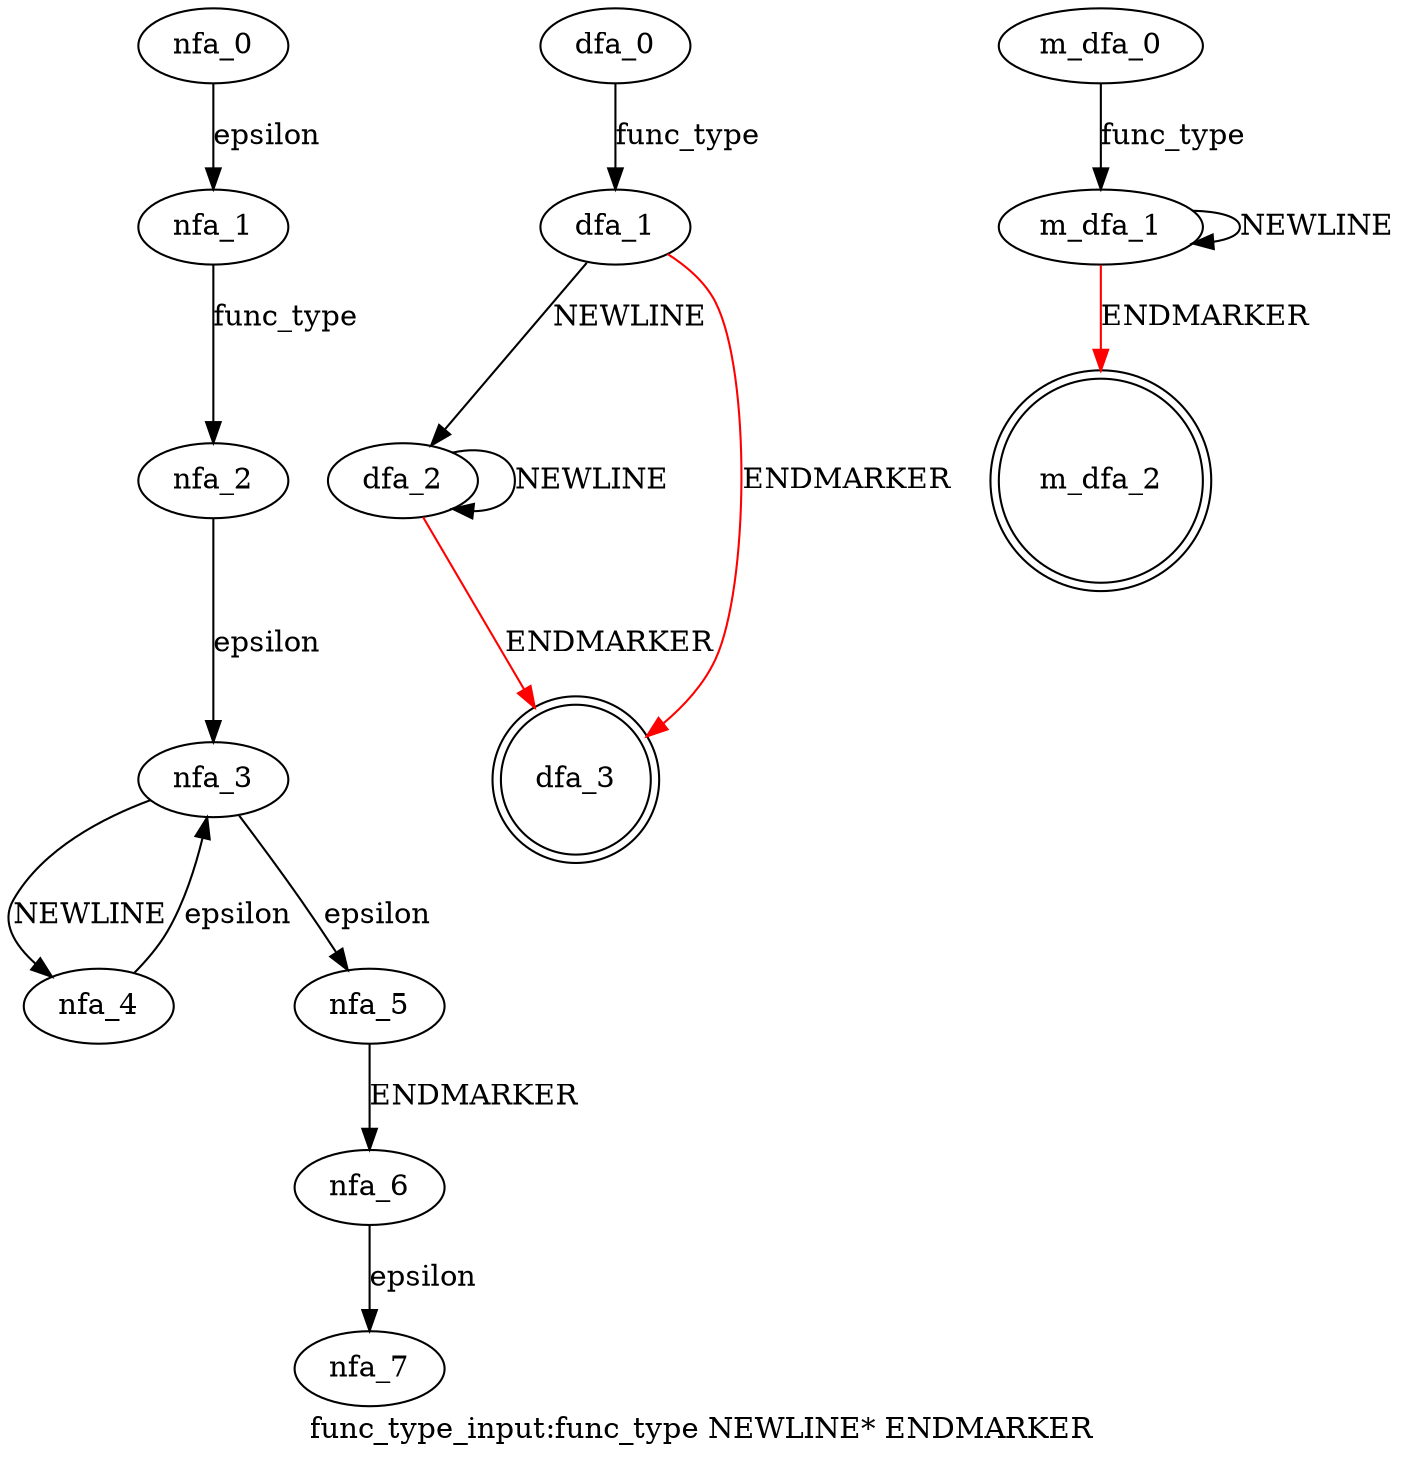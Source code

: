 digraph func_type_input {
 graph[label="func_type_input:func_type NEWLINE* ENDMARKER"]
 subgraph func_type_input_nfa {
  nfa_0->nfa_1[label="epsilon"]
  nfa_1->nfa_2[label="func_type"]
  nfa_2->nfa_3[label="epsilon"]
  nfa_3->nfa_4[label="NEWLINE"]
  nfa_4->nfa_3[label="epsilon"]
  nfa_3->nfa_5[label="epsilon"]
  nfa_5->nfa_6[label="ENDMARKER"]
  nfa_6->nfa_7[label="epsilon"]
  }
 subgraph func_type_input_dfa {
  dfa_0->dfa_1[label="func_type"]
  dfa_1->dfa_2[label="NEWLINE"]
  dfa_2->dfa_2[label="NEWLINE"]
  dfa_2->dfa_3[label="ENDMARKER",color=red]
  dfa_1->dfa_3[label="ENDMARKER",color=red]
  dfa_3[shape=doublecircle]
  }
 subgraph func_type_input_m_dfa {
  m_dfa_0->m_dfa_1[label="func_type"]
  m_dfa_1->m_dfa_2[label="ENDMARKER",color=red]
  m_dfa_1->m_dfa_1[label="NEWLINE"]
  m_dfa_2[shape=doublecircle]
  }
}
